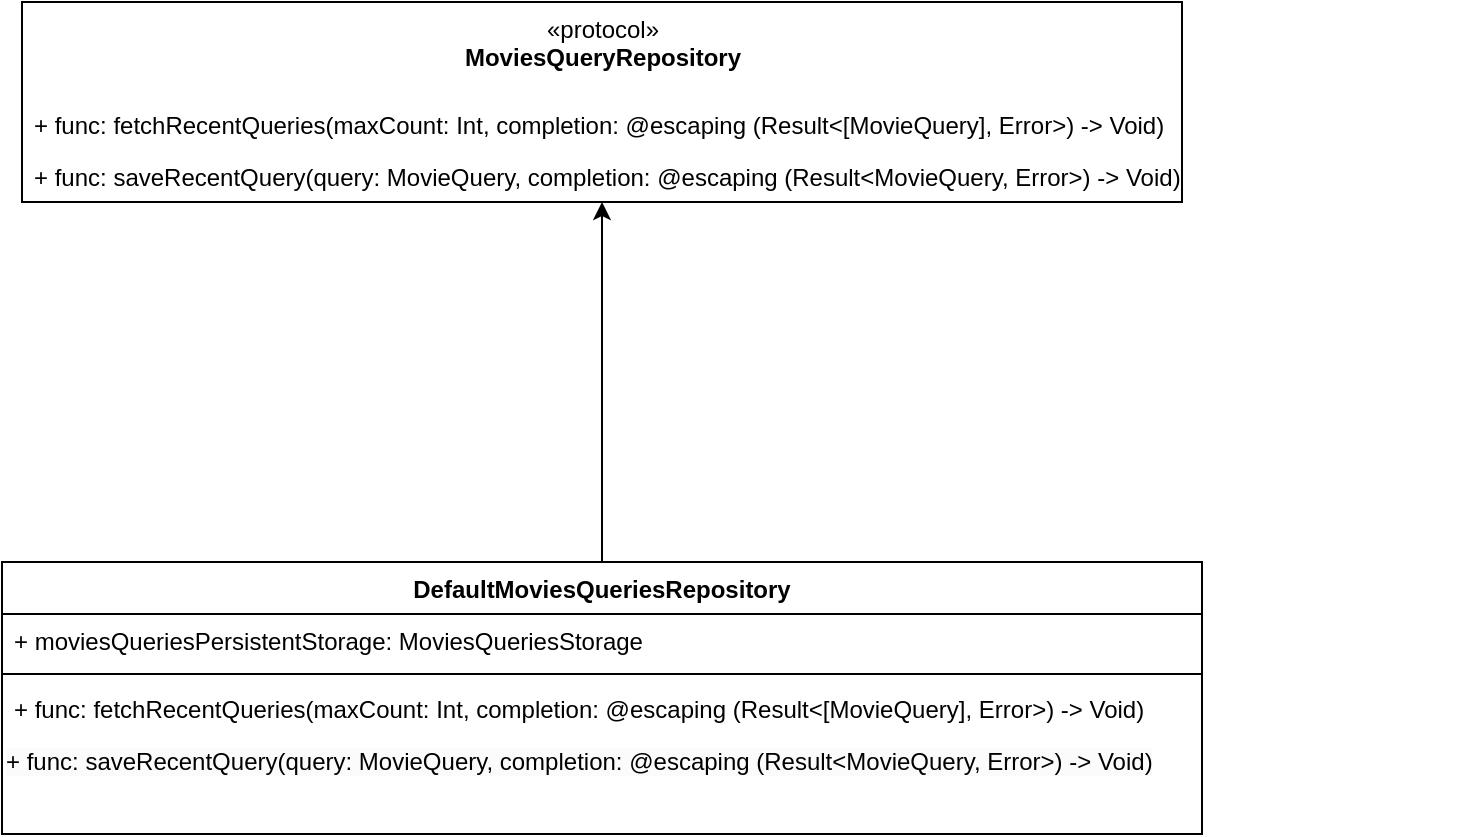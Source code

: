 <mxfile version="20.8.13" type="github"><diagram id="C5RBs43oDa-KdzZeNtuy" name="Page-1"><mxGraphModel dx="838" dy="622" grid="1" gridSize="10" guides="1" tooltips="1" connect="1" arrows="1" fold="1" page="1" pageScale="1" pageWidth="1654" pageHeight="1169" math="0" shadow="0"><root><mxCell id="WIyWlLk6GJQsqaUBKTNV-0"/><mxCell id="WIyWlLk6GJQsqaUBKTNV-1" parent="WIyWlLk6GJQsqaUBKTNV-0"/><mxCell id="ULcCmBLq2Xg-PFFbzqAl-67" value="" style="group" vertex="1" connectable="0" parent="WIyWlLk6GJQsqaUBKTNV-1"><mxGeometry x="10" y="20" width="720" height="100" as="geometry"/></mxCell><mxCell id="ULcCmBLq2Xg-PFFbzqAl-68" value="«protocol»&lt;br&gt;&lt;b&gt;MoviesQueryRepository&lt;br&gt;&lt;/b&gt;" style="html=1;verticalAlign=top;" vertex="1" parent="ULcCmBLq2Xg-PFFbzqAl-67"><mxGeometry width="580" height="100" as="geometry"/></mxCell><mxCell id="ULcCmBLq2Xg-PFFbzqAl-69" value="+ func: fetchRecentQueries(maxCount: Int, completion: @escaping (Result&lt;[MovieQuery], Error&gt;) -&gt; Void)&#10;" style="text;strokeColor=none;fillColor=none;align=left;verticalAlign=top;spacingLeft=4;spacingRight=4;overflow=hidden;rotatable=0;points=[[0,0.5],[1,0.5]];portConstraint=eastwest;" vertex="1" parent="ULcCmBLq2Xg-PFFbzqAl-67"><mxGeometry y="48" width="606.316" height="26" as="geometry"/></mxCell><mxCell id="ULcCmBLq2Xg-PFFbzqAl-70" value="+ func: saveRecentQuery(query: MovieQuery, completion: @escaping (Result&lt;MovieQuery, Error&gt;) -&gt; Void)&#10;" style="text;strokeColor=none;fillColor=none;align=left;verticalAlign=top;spacingLeft=4;spacingRight=4;overflow=hidden;rotatable=0;points=[[0,0.5],[1,0.5]];portConstraint=eastwest;" vertex="1" parent="ULcCmBLq2Xg-PFFbzqAl-67"><mxGeometry y="74" width="606.316" height="26" as="geometry"/></mxCell><mxCell id="ULcCmBLq2Xg-PFFbzqAl-71" style="edgeStyle=orthogonalEdgeStyle;rounded=0;orthogonalLoop=1;jettySize=auto;html=1;exitX=0.5;exitY=1;exitDx=0;exitDy=0;" edge="1" parent="ULcCmBLq2Xg-PFFbzqAl-67" source="ULcCmBLq2Xg-PFFbzqAl-68" target="ULcCmBLq2Xg-PFFbzqAl-68"><mxGeometry relative="1" as="geometry"/></mxCell><mxCell id="ULcCmBLq2Xg-PFFbzqAl-72" style="edgeStyle=orthogonalEdgeStyle;rounded=0;orthogonalLoop=1;jettySize=auto;html=1;" edge="1" parent="WIyWlLk6GJQsqaUBKTNV-1" source="ULcCmBLq2Xg-PFFbzqAl-73" target="ULcCmBLq2Xg-PFFbzqAl-68"><mxGeometry relative="1" as="geometry"/></mxCell><mxCell id="ULcCmBLq2Xg-PFFbzqAl-73" value="DefaultMoviesQueriesRepository" style="swimlane;fontStyle=1;align=center;verticalAlign=top;childLayout=stackLayout;horizontal=1;startSize=26;horizontalStack=0;resizeParent=1;resizeParentMax=0;resizeLast=0;collapsible=1;marginBottom=0;" vertex="1" parent="WIyWlLk6GJQsqaUBKTNV-1"><mxGeometry y="300" width="600" height="136" as="geometry"/></mxCell><mxCell id="ULcCmBLq2Xg-PFFbzqAl-74" value="+ moviesQueriesPersistentStorage: MoviesQueriesStorage" style="text;strokeColor=none;fillColor=none;align=left;verticalAlign=top;spacingLeft=4;spacingRight=4;overflow=hidden;rotatable=0;points=[[0,0.5],[1,0.5]];portConstraint=eastwest;" vertex="1" parent="ULcCmBLq2Xg-PFFbzqAl-73"><mxGeometry y="26" width="600" height="26" as="geometry"/></mxCell><mxCell id="ULcCmBLq2Xg-PFFbzqAl-75" value="" style="line;strokeWidth=1;fillColor=none;align=left;verticalAlign=middle;spacingTop=-1;spacingLeft=3;spacingRight=3;rotatable=0;labelPosition=right;points=[];portConstraint=eastwest;strokeColor=inherit;" vertex="1" parent="ULcCmBLq2Xg-PFFbzqAl-73"><mxGeometry y="52" width="600" height="8" as="geometry"/></mxCell><mxCell id="ULcCmBLq2Xg-PFFbzqAl-79" value="+ func: fetchRecentQueries(maxCount: Int, completion: @escaping (Result&lt;[MovieQuery], Error&gt;) -&gt; Void)&#10;" style="text;strokeColor=none;fillColor=none;align=left;verticalAlign=top;spacingLeft=4;spacingRight=4;overflow=hidden;rotatable=0;points=[[0,0.5],[1,0.5]];portConstraint=eastwest;" vertex="1" parent="ULcCmBLq2Xg-PFFbzqAl-73"><mxGeometry y="60" width="600" height="26" as="geometry"/></mxCell><mxCell id="ULcCmBLq2Xg-PFFbzqAl-80" value="&lt;span style=&quot;caret-color: rgb(0, 0, 0); color: rgb(0, 0, 0); font-family: Helvetica; font-size: 12px; font-style: normal; font-variant-caps: normal; font-weight: 400; letter-spacing: normal; text-align: left; text-indent: 0px; text-transform: none; word-spacing: 0px; -webkit-text-stroke-width: 0px; background-color: rgb(251, 251, 251); text-decoration: none; float: none; display: inline !important;&quot;&gt;+ func: saveRecentQuery(query: MovieQuery, completion: @escaping (Result&amp;lt;MovieQuery, Error&amp;gt;) -&amp;gt; Void)&lt;/span&gt;&lt;br class=&quot;Apple-interchange-newline&quot;&gt;" style="text;whiteSpace=wrap;html=1;" vertex="1" parent="ULcCmBLq2Xg-PFFbzqAl-73"><mxGeometry y="86" width="600" height="50" as="geometry"/></mxCell></root></mxGraphModel></diagram></mxfile>